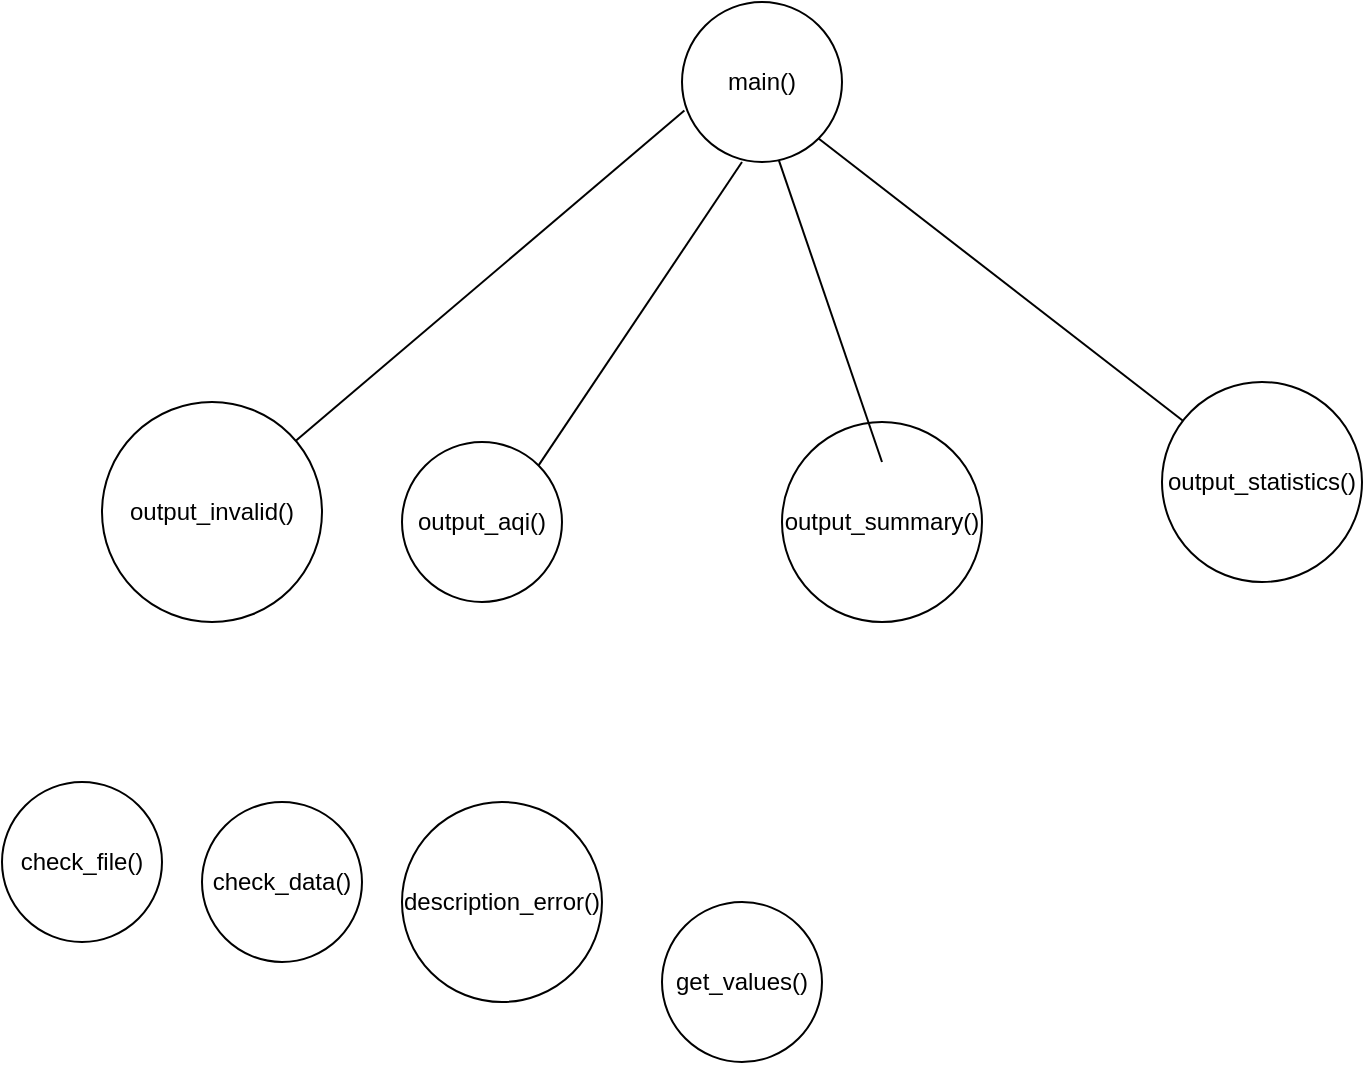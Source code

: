 <mxfile version="20.7.4" type="github">
  <diagram id="cuSqO_4xSp7wu_9kqnW6" name="Page-1">
    <mxGraphModel dx="1276" dy="527" grid="1" gridSize="10" guides="1" tooltips="1" connect="1" arrows="1" fold="1" page="1" pageScale="1" pageWidth="850" pageHeight="1100" math="0" shadow="0">
      <root>
        <mxCell id="0" />
        <mxCell id="1" parent="0" />
        <mxCell id="RL_vZmTEsVki9VU4-pgK-1" value="main()" style="ellipse;whiteSpace=wrap;html=1;aspect=fixed;" vertex="1" parent="1">
          <mxGeometry x="360" y="10" width="80" height="80" as="geometry" />
        </mxCell>
        <mxCell id="RL_vZmTEsVki9VU4-pgK-2" value="output_aqi()" style="ellipse;whiteSpace=wrap;html=1;aspect=fixed;" vertex="1" parent="1">
          <mxGeometry x="220" y="230" width="80" height="80" as="geometry" />
        </mxCell>
        <mxCell id="RL_vZmTEsVki9VU4-pgK-3" value="output_summary()" style="ellipse;whiteSpace=wrap;html=1;aspect=fixed;" vertex="1" parent="1">
          <mxGeometry x="410" y="220" width="100" height="100" as="geometry" />
        </mxCell>
        <mxCell id="RL_vZmTEsVki9VU4-pgK-4" value="output_invalid()" style="ellipse;whiteSpace=wrap;html=1;aspect=fixed;" vertex="1" parent="1">
          <mxGeometry x="70" y="210" width="110" height="110" as="geometry" />
        </mxCell>
        <mxCell id="RL_vZmTEsVki9VU4-pgK-5" value="output_statistics()" style="ellipse;whiteSpace=wrap;html=1;aspect=fixed;" vertex="1" parent="1">
          <mxGeometry x="600" y="200" width="100" height="100" as="geometry" />
        </mxCell>
        <mxCell id="RL_vZmTEsVki9VU4-pgK-7" value="" style="endArrow=none;html=1;rounded=0;entryX=0.015;entryY=0.678;entryDx=0;entryDy=0;entryPerimeter=0;" edge="1" parent="1" source="RL_vZmTEsVki9VU4-pgK-4" target="RL_vZmTEsVki9VU4-pgK-1">
          <mxGeometry width="50" height="50" relative="1" as="geometry">
            <mxPoint x="260" y="120" as="sourcePoint" />
            <mxPoint x="310" y="70" as="targetPoint" />
          </mxGeometry>
        </mxCell>
        <mxCell id="RL_vZmTEsVki9VU4-pgK-8" value="" style="endArrow=none;html=1;rounded=0;entryX=0.375;entryY=1;entryDx=0;entryDy=0;entryPerimeter=0;exitX=1;exitY=0;exitDx=0;exitDy=0;" edge="1" parent="1" source="RL_vZmTEsVki9VU4-pgK-2" target="RL_vZmTEsVki9VU4-pgK-1">
          <mxGeometry width="50" height="50" relative="1" as="geometry">
            <mxPoint x="320" y="180" as="sourcePoint" />
            <mxPoint x="370" y="130" as="targetPoint" />
          </mxGeometry>
        </mxCell>
        <mxCell id="RL_vZmTEsVki9VU4-pgK-9" value="" style="endArrow=none;html=1;rounded=0;entryX=0.605;entryY=0.988;entryDx=0;entryDy=0;entryPerimeter=0;" edge="1" parent="1" target="RL_vZmTEsVki9VU4-pgK-1">
          <mxGeometry width="50" height="50" relative="1" as="geometry">
            <mxPoint x="460" y="240" as="sourcePoint" />
            <mxPoint x="450" y="140" as="targetPoint" />
          </mxGeometry>
        </mxCell>
        <mxCell id="RL_vZmTEsVki9VU4-pgK-10" value="" style="endArrow=none;html=1;rounded=0;entryX=1;entryY=1;entryDx=0;entryDy=0;" edge="1" parent="1" source="RL_vZmTEsVki9VU4-pgK-5" target="RL_vZmTEsVki9VU4-pgK-1">
          <mxGeometry width="50" height="50" relative="1" as="geometry">
            <mxPoint x="500" y="170" as="sourcePoint" />
            <mxPoint x="550" y="120" as="targetPoint" />
          </mxGeometry>
        </mxCell>
        <mxCell id="RL_vZmTEsVki9VU4-pgK-11" value="check_file()" style="ellipse;whiteSpace=wrap;html=1;aspect=fixed;" vertex="1" parent="1">
          <mxGeometry x="20" y="400" width="80" height="80" as="geometry" />
        </mxCell>
        <mxCell id="RL_vZmTEsVki9VU4-pgK-12" value="check_data()" style="ellipse;whiteSpace=wrap;html=1;aspect=fixed;" vertex="1" parent="1">
          <mxGeometry x="120" y="410" width="80" height="80" as="geometry" />
        </mxCell>
        <mxCell id="RL_vZmTEsVki9VU4-pgK-13" value="description_error()" style="ellipse;whiteSpace=wrap;html=1;aspect=fixed;" vertex="1" parent="1">
          <mxGeometry x="220" y="410" width="100" height="100" as="geometry" />
        </mxCell>
        <mxCell id="RL_vZmTEsVki9VU4-pgK-14" value="get_values()" style="ellipse;whiteSpace=wrap;html=1;aspect=fixed;" vertex="1" parent="1">
          <mxGeometry x="350" y="460" width="80" height="80" as="geometry" />
        </mxCell>
      </root>
    </mxGraphModel>
  </diagram>
</mxfile>
